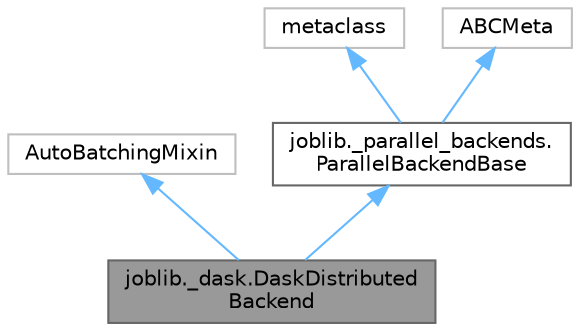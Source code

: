 digraph "joblib._dask.DaskDistributedBackend"
{
 // LATEX_PDF_SIZE
  bgcolor="transparent";
  edge [fontname=Helvetica,fontsize=10,labelfontname=Helvetica,labelfontsize=10];
  node [fontname=Helvetica,fontsize=10,shape=box,height=0.2,width=0.4];
  Node1 [id="Node000001",label="joblib._dask.DaskDistributed\lBackend",height=0.2,width=0.4,color="gray40", fillcolor="grey60", style="filled", fontcolor="black",tooltip=" "];
  Node2 -> Node1 [id="edge5_Node000001_Node000002",dir="back",color="steelblue1",style="solid",tooltip=" "];
  Node2 [id="Node000002",label="AutoBatchingMixin",height=0.2,width=0.4,color="grey75", fillcolor="white", style="filled",URL="$df/d6d/classAutoBatchingMixin.html",tooltip=" "];
  Node3 -> Node1 [id="edge6_Node000001_Node000003",dir="back",color="steelblue1",style="solid",tooltip=" "];
  Node3 [id="Node000003",label="joblib._parallel_backends.\lParallelBackendBase",height=0.2,width=0.4,color="gray40", fillcolor="white", style="filled",URL="$da/de3/classjoblib_1_1__parallel__backends_1_1ParallelBackendBase.html",tooltip=" "];
  Node4 -> Node3 [id="edge7_Node000003_Node000004",dir="back",color="steelblue1",style="solid",tooltip=" "];
  Node4 [id="Node000004",label="metaclass",height=0.2,width=0.4,color="grey75", fillcolor="white", style="filled",URL="$d1/d9a/classmetaclass.html",tooltip=" "];
  Node5 -> Node3 [id="edge8_Node000003_Node000005",dir="back",color="steelblue1",style="solid",tooltip=" "];
  Node5 [id="Node000005",label="ABCMeta",height=0.2,width=0.4,color="grey75", fillcolor="white", style="filled",URL="$df/d42/classABCMeta.html",tooltip=" "];
}
